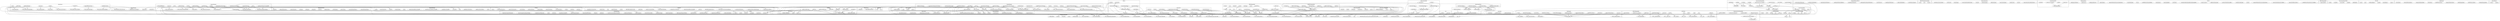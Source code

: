 strict digraph {
subgraph cluster_2435_StringsUpgradeable {
label = "StringsUpgradeable"
"2435_equal" [label="equal"]
"2435_toHexString" [label="toHexString"]
"2435_toString" [label="toString"]
"2435_toHexString" -> "2435_toHexString"
"2435_toString" -> "2435_toString"
}subgraph cluster_6019_IDelayedWithdrawalRouter {
label = "IDelayedWithdrawalRouter"
"6019_userWithdrawalsLength" [label="userWithdrawalsLength"]
"6019_withdrawalDelayBlocks" [label="withdrawalDelayBlocks"]
"6019_claimDelayedWithdrawals" [label="claimDelayedWithdrawals"]
"6019_userWithdrawals" [label="userWithdrawals"]
"6019_getClaimableUserDelayedWithdrawals" [label="getClaimableUserDelayedWithdrawals"]
"6019_createDelayedWithdrawal" [label="createDelayedWithdrawal"]
"6019_userDelayedWithdrawalByIndex" [label="userDelayedWithdrawalByIndex"]
"6019_canClaimDelayedWithdrawal" [label="canClaimDelayedWithdrawal"]
"6019_setWithdrawalDelayBlocks" [label="setWithdrawalDelayBlocks"]
"6019_getUserDelayedWithdrawals" [label="getUserDelayedWithdrawals"]
}subgraph cluster_3462_SignedMathUpgradeable {
label = "SignedMathUpgradeable"
"3462_max" [label="max"]
"3462_abs" [label="abs"]
"3462_min" [label="min"]
"3462_average" [label="average"]
}subgraph cluster_3977_SafeERC20 {
label = "SafeERC20"
"3977__callOptionalReturn" [label="_callOptionalReturn"]
"3977_safeApprove" [label="safeApprove"]
"3977_safeIncreaseAllowance" [label="safeIncreaseAllowance"]
"3977_safeTransferFrom" [label="safeTransferFrom"]
"3977_safeDecreaseAllowance" [label="safeDecreaseAllowance"]
"3977_safeTransfer" [label="safeTransfer"]
"3977__callOptionalReturnBool" [label="_callOptionalReturnBool"]
"3977_safePermit" [label="safePermit"]
"3977_forceApprove" [label="forceApprove"]
"3977_safeTransfer" -> "3977__callOptionalReturn"
"3977_safeApprove" -> "3977__callOptionalReturn"
"3977_forceApprove" -> "3977__callOptionalReturn"
"3977_forceApprove" -> "3977__callOptionalReturnBool"
"3977_safeTransferFrom" -> "3977__callOptionalReturn"
"3977_safeIncreaseAllowance" -> "3977__callOptionalReturn"
"3977_safeDecreaseAllowance" -> "3977__callOptionalReturn"
}subgraph cluster_1422_IERC20MetadataUpgradeable {
label = "IERC20MetadataUpgradeable"
"1422_decimals" [label="decimals"]
"1422_name" [label="name"]
"1422_symbol" [label="symbol"]
}subgraph cluster_6800_IStrategy {
label = "IStrategy"
"6800_explanation" [label="explanation"]
"6800_totalShares" [label="totalShares"]
"6800_withdraw" [label="withdraw"]
"6800_userUnderlyingView" [label="userUnderlyingView"]
"6800_sharesToUnderlying" [label="sharesToUnderlying"]
"6800_underlyingToken" [label="underlyingToken"]
"6800_underlyingToShares" [label="underlyingToShares"]
"6800_userUnderlying" [label="userUnderlying"]
"6800_sharesToUnderlyingView" [label="sharesToUnderlyingView"]
"6800_underlyingToSharesView" [label="underlyingToSharesView"]
"6800_deposit" [label="deposit"]
}subgraph cluster_3601_IERC20Permit {
label = "IERC20Permit"
"3601_nonces" [label="nonces"]
"3601_permit" [label="permit"]
"3601_DOMAIN_SEPARATOR" [label="DOMAIN_SEPARATOR"]
}subgraph cluster_5912_IBeaconChainOracle {
label = "IBeaconChainOracle"
"5912_latestConfirmedOracleBlockNumber" [label="latestConfirmedOracleBlockNumber"]
"5912_hasVoted" [label="hasVoted"]
"5912_stateRootVotes" [label="stateRootVotes"]
"5912_removeOracleSigners" [label="removeOracleSigners"]
"5912_addOracleSigners" [label="addOracleSigners"]
"5912_totalOracleSigners" [label="totalOracleSigners"]
"5912_threshold" [label="threshold"]
"5912_beaconStateRootAtBlockNumber" [label="beaconStateRootAtBlockNumber"]
"5912_isOracleSigner" [label="isOracleSigner"]
"5912_setThreshold" [label="setThreshold"]
"5912_voteForBeaconChainStateRoot" [label="voteForBeaconChainStateRoot"]
}subgraph cluster_5786_DepositQueue {
label = "DepositQueue"
"5786_stakeEthFromQueue" [label="stakeEthFromQueue"]
"5786_depositETHFromProtocol" [label="depositETHFromProtocol"]
"5786_initialize" [label="initialize"]
"5786_sweepERC20" [label="sweepERC20"]
"5786_setRestakeManager" [label="setRestakeManager"]
"5786_receive" [label="receive"]
"5786_setFeeConfig" [label="setFeeConfig"]
"5786_constructor" [label="constructor"]
"5786_setRestakeManager" -> "5786_onlyRestakeManagerAdmin"
"5786_receive" -> "5786_nonReentrant"
"5786_stakeEthFromQueue" -> "5786_onlyNativeEthRestakeAdmin"
"5786_initialize" -> "5786_initializer"
"5786_sweepERC20" -> "5786_onlyERC20RewardsAdmin"
"5786_constructor" -> "5786__disableInitializers"
"5786_setFeeConfig" -> "5786_onlyRestakeManagerAdmin"
"5786_depositETHFromProtocol" -> "5786_onlyRestakeManager"
"5786_initialize" -> "5786___ReentrancyGuard_init"
}subgraph cluster_4380_IOperatorDelegator {
label = "IOperatorDelegator"
"4380_completeWithdrawal" [label="completeWithdrawal"]
"4380_stakeEth" [label="stakeEth"]
"4380_getStakedETHBalance" [label="getStakedETHBalance"]
"4380_startWithdrawal" [label="startWithdrawal"]
"4380_pendingUnstakedDelayedWithdrawalAmount" [label="pendingUnstakedDelayedWithdrawalAmount"]
"4380_eigenPod" [label="eigenPod"]
"4380_deposit" [label="deposit"]
"4380_getTokenBalanceFromStrategy" [label="getTokenBalanceFromStrategy"]
}subgraph cluster_10652_RestakeManager {
label = "RestakeManager"
"10652_getOperatorDelegatorsLength" [label="getOperatorDelegatorsLength"]
"10652_setOperatorDelegatorAllocation" [label="setOperatorDelegatorAllocation"]
"10652_depositTokenRewardsFromProtocol" [label="depositTokenRewardsFromProtocol"]
"10652_chooseOperatorDelegatorForDeposit" [label="chooseOperatorDelegatorForDeposit"]
"10652_stakeEthInOperatorDelegator" [label="stakeEthInOperatorDelegator"]
"10652_removeCollateralToken" [label="removeCollateralToken"]
"10652_setPaused" [label="setPaused"]
"10652_getCollateralTokenIndex" [label="getCollateralTokenIndex"]
"10652_removeOperatorDelegator" [label="removeOperatorDelegator"]
"10652_constructor" [label="constructor"]
"10652_setMaxDepositTVL" [label="setMaxDepositTVL"]
"10652_chooseOperatorDelegatorForWithdraw" [label="chooseOperatorDelegatorForWithdraw"]
"10652_addOperatorDelegator" [label="addOperatorDelegator"]
"10652_initialize" [label="initialize"]
"10652_depositETH" [label="depositETH"]
"10652_getTotalRewardsEarned" [label="getTotalRewardsEarned"]
"10652_setTokenTvlLimit" [label="setTokenTvlLimit"]
"10652_getCollateralTokensLength" [label="getCollateralTokensLength"]
"10652_addCollateralToken" [label="addCollateralToken"]
"10652_deposit" [label="deposit"]
"10652_calculateTVLs" [label="calculateTVLs"]
"10652_deposit" -> "10652_calculateTVLs"
"10652_stakeEthInOperatorDelegator" -> "10652_onlyDepositQueue"
"10652_initialize" -> "10652___ReentrancyGuard_init"
"10652_initialize" -> "10652_initializer"
"10652_setOperatorDelegatorAllocation" -> "10652_onlyRestakeManagerAdmin"
"10652_depositTokenRewardsFromProtocol" -> "10652_chooseOperatorDelegatorForDeposit"
"10652_setMaxDepositTVL" -> "10652_onlyRestakeManagerAdmin"
"10652_setTokenTvlLimit" -> "10652_getCollateralTokenIndex"
"10652_depositETH" -> "10652_nonReentrant"
"10652_depositTokenRewardsFromProtocol" -> "10652_onlyDepositQueue"
"10652_depositETH" -> "10652_calculateTVLs"
"10652_removeCollateralToken" -> "10652_onlyRestakeManagerAdmin"
"10652_deposit" -> "10652_chooseOperatorDelegatorForDeposit"
"10652_deposit" -> "10652_deposit"
"10652_removeOperatorDelegator" -> "10652_onlyRestakeManagerAdmin"
"10652_deposit" -> "10652_getCollateralTokenIndex"
"10652_addOperatorDelegator" -> "10652_onlyRestakeManagerAdmin"
"10652_depositTokenRewardsFromProtocol" -> "10652_calculateTVLs"
"10652_deposit" -> "10652_notPaused"
"10652_addCollateralToken" -> "10652_onlyRestakeManagerAdmin"
"10652_setPaused" -> "10652_onlyDepositWithdrawPauserAdmin"
"10652_depositETH" -> "10652_depositETH"
"10652_setTokenTvlLimit" -> "10652_onlyRestakeManagerAdmin"
"10652_depositETH" -> "10652_notPaused"
"10652_constructor" -> "10652__disableInitializers"
"10652_deposit" -> "10652_nonReentrant"
}subgraph cluster_3357_MathUpgradeable {
label = "MathUpgradeable"
"3357_sqrt" [label="sqrt"]
"3357_log2" [label="log2"]
"3357_log256" [label="log256"]
"3357_mulDiv" [label="mulDiv"]
"3357_max" [label="max"]
"3357_log10" [label="log10"]
"3357_ceilDiv" [label="ceilDiv"]
"3357_average" [label="average"]
"3357_min" [label="min"]
"3357_sqrt" -> "3357_log2"
"3357_mulDiv" -> "3357_mulDiv"
"3357_sqrt" -> "3357_sqrt"
"3357_log256" -> "3357_log256"
"3357_log2" -> "3357_log2"
"3357_sqrt" -> "3357_min"
"3357_log10" -> "3357_log10"
}subgraph cluster_2206_ContextUpgradeable {
label = "ContextUpgradeable"
"2206___Context_init" [label="__Context_init"]
"2206__msgData" [label="_msgData"]
"2206___Context_init_unchained" [label="__Context_init_unchained"]
"2206__msgSender" [label="_msgSender"]
"2206___Context_init" -> "2206_onlyInitializing"
"2206___Context_init_unchained" -> "2206_onlyInitializing"
}subgraph cluster_6172_IDelegationTerms {
label = "IDelegationTerms"
"6172_onDelegationReceived" [label="onDelegationReceived"]
"6172_payForService" [label="payForService"]
"6172_onDelegationWithdrawn" [label="onDelegationWithdrawn"]
}subgraph cluster_8733_RenzoOracle {
label = "RenzoOracle"
"8733_setOracleAddress" [label="setOracleAddress"]
"8733_lookupTokenValue" [label="lookupTokenValue"]
"8733_calculateMintAmount" [label="calculateMintAmount"]
"8733_initialize" [label="initialize"]
"8733_constructor" [label="constructor"]
"8733_calculateRedeemAmount" [label="calculateRedeemAmount"]
"8733_lookupTokenValues" [label="lookupTokenValues"]
"8733_lookupTokenAmountFromValue" [label="lookupTokenAmountFromValue"]
"8733_lookupTokenValues" -> "8733_lookupTokenValue"
"8733_setOracleAddress" -> "8733_nonReentrant"
"8733_setOracleAddress" -> "8733_onlyOracleAdmin"
"8733_constructor" -> "8733__disableInitializers"
"8733_initialize" -> "8733___ReentrancyGuard_init"
"8733_initialize" -> "8733_initializer"
}subgraph cluster_7074_IStrategyManager {
label = "IStrategyManager"
"7074_withdrawalDelayBlocks" [label="withdrawalDelayBlocks"]
"7074_completeQueuedWithdrawal" [label="completeQueuedWithdrawal"]
"7074_queueWithdrawal" [label="queueWithdrawal"]
"7074_stakerStrategyList" [label="stakerStrategyList"]
"7074_addStrategiesToDepositWhitelist" [label="addStrategiesToDepositWhitelist"]
"7074_stakerStrategyShares" [label="stakerStrategyShares"]
"7074_stakerStrategyListLength" [label="stakerStrategyListLength"]
"7074_calculateWithdrawalRoot" [label="calculateWithdrawalRoot"]
"7074_depositIntoStrategy" [label="depositIntoStrategy"]
"7074_slashQueuedWithdrawal" [label="slashQueuedWithdrawal"]
"7074_recordOvercommittedBeaconChainETH" [label="recordOvercommittedBeaconChainETH"]
"7074_getDeposits" [label="getDeposits"]
"7074_delegation" [label="delegation"]
"7074_beaconChainETHStrategy" [label="beaconChainETHStrategy"]
"7074_numWithdrawalsQueued" [label="numWithdrawalsQueued"]
"7074_depositBeaconChainETH" [label="depositBeaconChainETH"]
"7074_slashShares" [label="slashShares"]
"7074_slasher" [label="slasher"]
"7074_completeQueuedWithdrawals" [label="completeQueuedWithdrawals"]
"7074_removeStrategiesFromDepositWhitelist" [label="removeStrategiesFromDepositWhitelist"]
"7074_depositIntoStrategyWithSignature" [label="depositIntoStrategyWithSignature"]
}subgraph cluster_1319_ERC20Upgradeable {
label = "ERC20Upgradeable"
"1319_transfer" [label="transfer"]
"1319___ERC20_init" [label="__ERC20_init"]
"1319__transfer" [label="_transfer"]
"1319_symbol" [label="symbol"]
"1319___ERC20_init_unchained" [label="__ERC20_init_unchained"]
"1319__afterTokenTransfer" [label="_afterTokenTransfer"]
"1319_decreaseAllowance" [label="decreaseAllowance"]
"1319_increaseAllowance" [label="increaseAllowance"]
"1319__beforeTokenTransfer" [label="_beforeTokenTransfer"]
"1319_totalSupply" [label="totalSupply"]
"1319_transferFrom" [label="transferFrom"]
"1319__mint" [label="_mint"]
"1319__burn" [label="_burn"]
"1319_approve" [label="approve"]
"1319__spendAllowance" [label="_spendAllowance"]
"1319_balanceOf" [label="balanceOf"]
"1319_name" [label="name"]
"1319_allowance" [label="allowance"]
"1319_decimals" [label="decimals"]
"1319__approve" [label="_approve"]
"1319_decreaseAllowance" -> "1319_allowance"
"1319_transferFrom" -> "1319__transfer"
"1319_approve" -> "1319__approve"
"1319_transfer" -> "1319__msgSender"
"1319__burn" -> "1319__afterTokenTransfer"
"1319__burn" -> "1319__beforeTokenTransfer"
"1319___ERC20_init" -> "1319_onlyInitializing"
"1319__spendAllowance" -> "1319_allowance"
"1319_transferFrom" -> "1319__msgSender"
"1319__transfer" -> "1319__afterTokenTransfer"
"1319_decreaseAllowance" -> "1319__approve"
"1319__transfer" -> "1319__beforeTokenTransfer"
"1319_increaseAllowance" -> "1319__approve"
"1319_transferFrom" -> "1319__spendAllowance"
"1319___ERC20_init" -> "1319___ERC20_init_unchained"
"1319__mint" -> "1319__afterTokenTransfer"
"1319__spendAllowance" -> "1319__approve"
"1319_approve" -> "1319__msgSender"
"1319___ERC20_init_unchained" -> "1319_onlyInitializing"
"1319_increaseAllowance" -> "1319__msgSender"
"1319_increaseAllowance" -> "1319_allowance"
"1319__mint" -> "1319__beforeTokenTransfer"
"1319_decreaseAllowance" -> "1319__msgSender"
"1319_transfer" -> "1319__transfer"
}subgraph cluster_1834_SafeERC20Upgradeable {
label = "SafeERC20Upgradeable"
"1834_safeTransfer" [label="safeTransfer"]
"1834_safeDecreaseAllowance" [label="safeDecreaseAllowance"]
"1834_forceApprove" [label="forceApprove"]
"1834__callOptionalReturnBool" [label="_callOptionalReturnBool"]
"1834_safeTransferFrom" [label="safeTransferFrom"]
"1834__callOptionalReturn" [label="_callOptionalReturn"]
"1834_safeIncreaseAllowance" [label="safeIncreaseAllowance"]
"1834_safePermit" [label="safePermit"]
"1834_safeApprove" [label="safeApprove"]
"1834_safeApprove" -> "1834__callOptionalReturn"
"1834_forceApprove" -> "1834__callOptionalReturn"
"1834_safeDecreaseAllowance" -> "1834__callOptionalReturn"
"1834_safeTransferFrom" -> "1834__callOptionalReturn"
"1834_safeTransfer" -> "1834__callOptionalReturn"
"1834_forceApprove" -> "1834__callOptionalReturnBool"
"1834_safeIncreaseAllowance" -> "1834__callOptionalReturn"
}subgraph cluster_9003_RoleManager {
label = "RoleManager"
"9003_isRoleManagerAdmin" [label="isRoleManagerAdmin"]
"9003_isNativeEthRestakeAdmin" [label="isNativeEthRestakeAdmin"]
"9003_isERC20RewardsAdmin" [label="isERC20RewardsAdmin"]
"9003_isOracleAdmin" [label="isOracleAdmin"]
"9003_constructor" [label="constructor"]
"9003_isRestakeManagerAdmin" [label="isRestakeManagerAdmin"]
"9003_isDepositWithdrawPauser" [label="isDepositWithdrawPauser"]
"9003_initialize" [label="initialize"]
"9003_isTokenAdmin" [label="isTokenAdmin"]
"9003_isEzETHMinterBurner" [label="isEzETHMinterBurner"]
"9003_isOperatorDelegatorAdmin" [label="isOperatorDelegatorAdmin"]
"9003_isEzETHMinterBurner" -> "9003_hasRole"
"9003_isDepositWithdrawPauser" -> "9003_hasRole"
"9003_initialize" -> "9003__grantRole"
"9003_isRoleManagerAdmin" -> "9003_hasRole"
"9003_isOracleAdmin" -> "9003_hasRole"
"9003_isRestakeManagerAdmin" -> "9003_hasRole"
"9003_isNativeEthRestakeAdmin" -> "9003_hasRole"
"9003_initialize" -> "9003___AccessControl_init"
"9003_isERC20RewardsAdmin" -> "9003_hasRole"
"9003_isTokenAdmin" -> "9003_hasRole"
"9003_initialize" -> "9003_initializer"
"9003_constructor" -> "9003__disableInitializers"
"9003_isOperatorDelegatorAdmin" -> "9003_hasRole"
}subgraph cluster_45_AggregatorV3Interface {
label = "AggregatorV3Interface"
"45_latestRoundData" [label="latestRoundData"]
"45_version" [label="version"]
"45_description" [label="description"]
"45_decimals" [label="decimals"]
"45_getRoundData" [label="getRoundData"]
}subgraph cluster_2479_ERC165Upgradeable {
label = "ERC165Upgradeable"
"2479___ERC165_init" [label="__ERC165_init"]
"2479___ERC165_init_unchained" [label="__ERC165_init_unchained"]
"2479_supportsInterface" [label="supportsInterface"]
"2479___ERC165_init" -> "2479_onlyInitializing"
"2479___ERC165_init_unchained" -> "2479_onlyInitializing"
}subgraph cluster_1458_IERC20PermitUpgradeable {
label = "IERC20PermitUpgradeable"
"1458_permit" [label="permit"]
"1458_nonces" [label="nonces"]
"1458_DOMAIN_SEPARATOR" [label="DOMAIN_SEPARATOR"]
}subgraph cluster_6706_ISlasher {
label = "ISlasher"
"6706_getMiddlewareTimesIndexServeUntilBlock" [label="getMiddlewareTimesIndexServeUntilBlock"]
"6706_operatorToMiddlewareTimes" [label="operatorToMiddlewareTimes"]
"6706_contractCanSlashOperatorUntilBlock" [label="contractCanSlashOperatorUntilBlock"]
"6706_operatorWhitelistedContractsLinkedListEntry" [label="operatorWhitelistedContractsLinkedListEntry"]
"6706_canSlash" [label="canSlash"]
"6706_recordFirstStakeUpdate" [label="recordFirstStakeUpdate"]
"6706_getCorrectValueForInsertAfter" [label="getCorrectValueForInsertAfter"]
"6706_middlewareTimesLength" [label="middlewareTimesLength"]
"6706_resetFrozenStatus" [label="resetFrozenStatus"]
"6706_recordLastStakeUpdateAndRevokeSlashingAbility" [label="recordLastStakeUpdateAndRevokeSlashingAbility"]
"6706_canWithdraw" [label="canWithdraw"]
"6706_latestUpdateBlock" [label="latestUpdateBlock"]
"6706_freezeOperator" [label="freezeOperator"]
"6706_getMiddlewareTimesIndexBlock" [label="getMiddlewareTimesIndexBlock"]
"6706_isFrozen" [label="isFrozen"]
"6706_recordStakeUpdate" [label="recordStakeUpdate"]
"6706_operatorWhitelistedContractsLinkedListSize" [label="operatorWhitelistedContractsLinkedListSize"]
"6706_optIntoSlashing" [label="optIntoSlashing"]
}subgraph cluster_8247_Lock {
label = "Lock"
"8247_withdraw" [label="withdraw"]
"8247_constructor" [label="constructor"]
}subgraph cluster_6457_IEigenPodManager {
label = "IEigenPodManager"
"6457_hasPod" [label="hasPod"]
"6457_getBeaconChainStateRoot" [label="getBeaconChainStateRoot"]
"6457_updateBeaconChainOracle" [label="updateBeaconChainOracle"]
"6457_createPod" [label="createPod"]
"6457_stake" [label="stake"]
"6457_restakeBeaconChainETH" [label="restakeBeaconChainETH"]
"6457_recordOvercommittedBeaconChainETH" [label="recordOvercommittedBeaconChainETH"]
"6457_withdrawRestakedBeaconChainETH" [label="withdrawRestakedBeaconChainETH"]
"6457_slasher" [label="slasher"]
"6457_strategyManager" [label="strategyManager"]
"6457_ownerToPod" [label="ownerToPod"]
"6457_beaconChainOracle" [label="beaconChainOracle"]
"6457_getPod" [label="getPod"]
}subgraph cluster_10937_EzEthToken {
label = "EzEthToken"
"10937_setPaused" [label="setPaused"]
"10937_mint" [label="mint"]
"10937_name" [label="name"]
"10937_symbol" [label="symbol"]
"10937_initialize" [label="initialize"]
"10937_constructor" [label="constructor"]
"10937_burn" [label="burn"]
"10937__beforeTokenTransfer" [label="_beforeTokenTransfer"]
"10937_initialize" -> "10937_initializer"
"10937_setPaused" -> "10937_onlyTokenAdmin"
"10937_mint" -> "10937__mint"
"10937_burn" -> "10937__burn"
"10937__beforeTokenTransfer" -> "10937__beforeTokenTransfer"
"10937_constructor" -> "10937__disableInitializers"
"10937_mint" -> "10937_onlyMinterBurner"
"10937_burn" -> "10937_onlyMinterBurner"
"10937_initialize" -> "10937___ERC20_init"
}subgraph cluster_2491_IERC165Upgradeable {
label = "IERC165Upgradeable"
"2491_supportsInterface" [label="supportsInterface"]
}subgraph cluster_5826_IDepositQueue {
label = "IDepositQueue"
"5826_depositETHFromProtocol" [label="depositETHFromProtocol"]
"5826_totalEarned" [label="totalEarned"]
}subgraph cluster_707_ReentrancyGuardUpgradeable {
label = "ReentrancyGuardUpgradeable"
"707___ReentrancyGuard_init" [label="__ReentrancyGuard_init"]
"707__nonReentrantAfter" [label="_nonReentrantAfter"]
"707__reentrancyGuardEntered" [label="_reentrancyGuardEntered"]
"707__nonReentrantBefore" [label="_nonReentrantBefore"]
"707___ReentrancyGuard_init_unchained" [label="__ReentrancyGuard_init_unchained"]
"707___ReentrancyGuard_init" -> "707_onlyInitializing"
"707___ReentrancyGuard_init_unchained" -> "707_onlyInitializing"
"707___ReentrancyGuard_init" -> "707___ReentrancyGuard_init_unchained"
}subgraph cluster_7747_Endian {
label = "Endian"
"7747_fromLittleEndianUint64" [label="fromLittleEndianUint64"]
}subgraph cluster_454_IAccessControlUpgradeable {
label = "IAccessControlUpgradeable"
"454_getRoleAdmin" [label="getRoleAdmin"]
"454_grantRole" [label="grantRole"]
"454_renounceRole" [label="renounceRole"]
"454_revokeRole" [label="revokeRole"]
"454_hasRole" [label="hasRole"]
}subgraph cluster_6344_IEigenPod {
label = "IEigenPod"
"6344_verifyWithdrawalCredentialsAndBalance" [label="verifyWithdrawalCredentialsAndBalance"]
"6344_mostRecentWithdrawalBlockNumber" [label="mostRecentWithdrawalBlockNumber"]
"6344_provenPartialWithdrawal" [label="provenPartialWithdrawal"]
"6344_withdrawBeforeRestaking" [label="withdrawBeforeRestaking"]
"6344_REQUIRED_BALANCE_WEI" [label="REQUIRED_BALANCE_WEI"]
"6344_podOwner" [label="podOwner"]
"6344_withdrawRestakedBeaconChainETH" [label="withdrawRestakedBeaconChainETH"]
"6344_verifyAndProcessWithdrawal" [label="verifyAndProcessWithdrawal"]
"6344_delayedWithdrawalRouter" [label="delayedWithdrawalRouter"]
"6344_verifyOvercommittedStake" [label="verifyOvercommittedStake"]
"6344_hasRestaked" [label="hasRestaked"]
"6344_REQUIRED_BALANCE_GWEI" [label="REQUIRED_BALANCE_GWEI"]
"6344_initialize" [label="initialize"]
"6344_eigenPodManager" [label="eigenPodManager"]
"6344_stake" [label="stake"]
"6344_validatorStatus" [label="validatorStatus"]
"6344_restakedExecutionLayerGwei" [label="restakedExecutionLayerGwei"]
}subgraph cluster_4307_Address {
label = "Address"
"4307_functionCall" [label="functionCall"]
"4307_verifyCallResult" [label="verifyCallResult"]
"4307_functionCallWithValue" [label="functionCallWithValue"]
"4307_isContract" [label="isContract"]
"4307_functionStaticCall" [label="functionStaticCall"]
"4307_functionDelegateCall" [label="functionDelegateCall"]
"4307__revert" [label="_revert"]
"4307_verifyCallResultFromTarget" [label="verifyCallResultFromTarget"]
"4307_sendValue" [label="sendValue"]
"4307_functionCall" -> "4307_functionCallWithValue"
"4307_verifyCallResultFromTarget" -> "4307__revert"
"4307_functionDelegateCall" -> "4307_verifyCallResultFromTarget"
"4307_functionStaticCall" -> "4307_verifyCallResultFromTarget"
"4307_functionDelegateCall" -> "4307_functionDelegateCall"
"4307_functionCallWithValue" -> "4307_verifyCallResultFromTarget"
"4307_verifyCallResult" -> "4307__revert"
"4307_functionCallWithValue" -> "4307_functionCallWithValue"
"4307_functionStaticCall" -> "4307_functionStaticCall"
"4307_verifyCallResultFromTarget" -> "4307_isContract"
}subgraph cluster_3540_IERC20 {
label = "IERC20"
"3540_allowance" [label="allowance"]
"3540_transferFrom" [label="transferFrom"]
"3540_totalSupply" [label="totalSupply"]
"3540_approve" [label="approve"]
"3540_transfer" [label="transfer"]
"3540_balanceOf" [label="balanceOf"]
}subgraph cluster_10969_IEzEthToken {
label = "IEzEthToken"
"10969_burn" [label="burn"]
"10969_mint" [label="mint"]
}subgraph cluster_8033_Merkle {
label = "Merkle"
"8033_verifyInclusionKeccak" [label="verifyInclusionKeccak"]
"8033_merkleizeSha256" [label="merkleizeSha256"]
"8033_verifyInclusionSha256" [label="verifyInclusionSha256"]
"8033_processInclusionProofSha256" [label="processInclusionProofSha256"]
"8033_processInclusionProofKeccak" [label="processInclusionProofKeccak"]
"8033_verifyInclusionSha256" -> "8033_processInclusionProofSha256"
"8033_verifyInclusionKeccak" -> "8033_processInclusionProofKeccak"
}subgraph cluster_8168_IRestakeManager {
label = "IRestakeManager"
"8168_calculateTVLs" [label="calculateTVLs"]
"8168_stakeEthInOperatorDelegator" [label="stakeEthInOperatorDelegator"]
"8168_depositTokenRewardsFromProtocol" [label="depositTokenRewardsFromProtocol"]
"8168_depositQueue" [label="depositQueue"]
}subgraph cluster_6506_IPausable {
label = "IPausable"
"6506_unpause" [label="unpause"]
"6506_pauserRegistry" [label="pauserRegistry"]
"6506_pauseAll" [label="pauseAll"]
"6506_setPauserRegistry" [label="setPauserRegistry"]
"6506_pause" [label="pause"]
"6506_paused" [label="paused"]
}subgraph cluster_3565_IERC20Metadata {
label = "IERC20Metadata"
"3565_symbol" [label="symbol"]
"3565_decimals" [label="decimals"]
"3565_name" [label="name"]
}subgraph cluster_7662_BeaconChainProofs {
label = "BeaconChainProofs"
"7662_verifyValidatorBalance" [label="verifyValidatorBalance"]
"7662_getBalanceFromBalanceRoot" [label="getBalanceFromBalanceRoot"]
"7662_verifyWithdrawalProofs" [label="verifyWithdrawalProofs"]
"7662_verifyValidatorFields" [label="verifyValidatorFields"]
}subgraph cluster_623_Initializable {
label = "Initializable"
"623__getInitializedVersion" [label="_getInitializedVersion"]
"623__disableInitializers" [label="_disableInitializers"]
"623__isInitializing" [label="_isInitializing"]
}subgraph cluster_8305_IRenzoOracle {
label = "IRenzoOracle"
"8305_calculateMintAmount" [label="calculateMintAmount"]
"8305_lookupTokenValue" [label="lookupTokenValue"]
"8305_lookupTokenAmountFromValue" [label="lookupTokenAmountFromValue"]
"8305_lookupTokenValues" [label="lookupTokenValues"]
"8305_calculateRedeemAmount" [label="calculateRedeemAmount"]
}subgraph cluster_6131_IDelegationManager {
label = "IDelegationManager"
"6131_decreaseDelegatedShares" [label="decreaseDelegatedShares"]
"6131_increaseDelegatedShares" [label="increaseDelegatedShares"]
"6131_operatorShares" [label="operatorShares"]
"6131_isNotDelegated" [label="isNotDelegated"]
"6131_delegationTerms" [label="delegationTerms"]
"6131_isOperator" [label="isOperator"]
"6131_delegatedTo" [label="delegatedTo"]
"6131_isDelegated" [label="isDelegated"]
"6131_undelegate" [label="undelegate"]
"6131_registerAsOperator" [label="registerAsOperator"]
"6131_delegateToBySignature" [label="delegateToBySignature"]
"6131_delegateTo" [label="delegateTo"]
}subgraph cluster_2164_AddressUpgradeable {
label = "AddressUpgradeable"
"2164_functionDelegateCall" [label="functionDelegateCall"]
"2164_verifyCallResult" [label="verifyCallResult"]
"2164_isContract" [label="isContract"]
"2164_functionCallWithValue" [label="functionCallWithValue"]
"2164__revert" [label="_revert"]
"2164_sendValue" [label="sendValue"]
"2164_functionStaticCall" [label="functionStaticCall"]
"2164_functionCall" [label="functionCall"]
"2164_verifyCallResultFromTarget" [label="verifyCallResultFromTarget"]
"2164_verifyCallResult" -> "2164__revert"
"2164_verifyCallResultFromTarget" -> "2164_isContract"
"2164_verifyCallResultFromTarget" -> "2164__revert"
"2164_functionCall" -> "2164_functionCallWithValue"
"2164_functionCallWithValue" -> "2164_functionCallWithValue"
"2164_functionCallWithValue" -> "2164_verifyCallResultFromTarget"
"2164_functionDelegateCall" -> "2164_verifyCallResultFromTarget"
"2164_functionStaticCall" -> "2164_functionStaticCall"
"2164_functionStaticCall" -> "2164_verifyCallResultFromTarget"
"2164_functionDelegateCall" -> "2164_functionDelegateCall"
}subgraph cluster_1397_IERC20Upgradeable {
label = "IERC20Upgradeable"
"1397_approve" [label="approve"]
"1397_allowance" [label="allowance"]
"1397_transferFrom" [label="transferFrom"]
"1397_totalSupply" [label="totalSupply"]
"1397_transfer" [label="transfer"]
"1397_balanceOf" [label="balanceOf"]
}subgraph cluster_5239_OperatorDelegator {
label = "OperatorDelegator"
"5239_setDelegateAddress" [label="setDelegateAddress"]
"5239_stakeEth" [label="stakeEth"]
"5239_getTokenBalanceFromStrategy" [label="getTokenBalanceFromStrategy"]
"5239_deposit" [label="deposit"]
"5239_verifyWithdrawalCredentials" [label="verifyWithdrawalCredentials"]
"5239_startDelayedWithdrawUnstakedETH" [label="startDelayedWithdrawUnstakedETH"]
"5239_getStakedETHBalance" [label="getStakedETHBalance"]
"5239_setTokenStrategy" [label="setTokenStrategy"]
"5239_initialize" [label="initialize"]
"5239_completeWithdrawal" [label="completeWithdrawal"]
"5239_startWithdrawal" [label="startWithdrawal"]
"5239_getStrategyIndex" [label="getStrategyIndex"]
"5239_receive" [label="receive"]
"5239_constructor" [label="constructor"]
"5239_startWithdrawal" -> "5239_onlyRestakeManager"
"5239_setDelegateAddress" -> "5239_nonReentrant"
"5239_startWithdrawal" -> "5239_nonReentrant"
"5239_initialize" -> "5239___ReentrancyGuard_init"
"5239_constructor" -> "5239__disableInitializers"
"5239_completeWithdrawal" -> "5239_onlyRestakeManager"
"5239_setTokenStrategy" -> "5239_onlyOperatorDelegatorAdmin"
"5239_setDelegateAddress" -> "5239_onlyOperatorDelegatorAdmin"
"5239_verifyWithdrawalCredentials" -> "5239_onlyNativeEthRestakeAdmin"
"5239_receive" -> "5239_nonReentrant"
"5239_setTokenStrategy" -> "5239_nonReentrant"
"5239_startWithdrawal" -> "5239_getStrategyIndex"
"5239_stakeEth" -> "5239_onlyRestakeManager"
"5239_completeWithdrawal" -> "5239_nonReentrant"
"5239_deposit" -> "5239_nonReentrant"
"5239_deposit" -> "5239_onlyRestakeManager"
"5239_startDelayedWithdrawUnstakedETH" -> "5239_onlyNativeEthRestakeAdmin"
"5239_initialize" -> "5239_initializer"
}subgraph cluster_8825_IRoleManager {
label = "IRoleManager"
"8825_isRestakeManagerAdmin" [label="isRestakeManagerAdmin"]
"8825_isERC20RewardsAdmin" [label="isERC20RewardsAdmin"]
"8825_isRoleManagerAdmin" [label="isRoleManagerAdmin"]
"8825_isDepositWithdrawPauser" [label="isDepositWithdrawPauser"]
"8825_isEzETHMinterBurner" [label="isEzETHMinterBurner"]
"8825_isTokenAdmin" [label="isTokenAdmin"]
"8825_isOperatorDelegatorAdmin" [label="isOperatorDelegatorAdmin"]
"8825_isNativeEthRestakeAdmin" [label="isNativeEthRestakeAdmin"]
"8825_isOracleAdmin" [label="isOracleAdmin"]
}subgraph cluster_6524_IPauserRegistry {
label = "IPauserRegistry"
"6524_unpauser" [label="unpauser"]
"6524_isPauser" [label="isPauser"]
}subgraph cluster_381_AccessControlUpgradeable {
label = "AccessControlUpgradeable"
"381__setupRole" [label="_setupRole"]
"381_renounceRole" [label="renounceRole"]
"381__revokeRole" [label="_revokeRole"]
"381__checkRole" [label="_checkRole"]
"381___AccessControl_init" [label="__AccessControl_init"]
"381_supportsInterface" [label="supportsInterface"]
"381__setRoleAdmin" [label="_setRoleAdmin"]
"381___AccessControl_init_unchained" [label="__AccessControl_init_unchained"]
"381_getRoleAdmin" [label="getRoleAdmin"]
"381_grantRole" [label="grantRole"]
"381_hasRole" [label="hasRole"]
"381_revokeRole" [label="revokeRole"]
"381__grantRole" [label="_grantRole"]
"381__revokeRole" -> "381__msgSender"
"381_renounceRole" -> "381__msgSender"
"381_revokeRole" -> "381_getRoleAdmin"
"381__checkRole" -> "381_hasRole"
"381_revokeRole" -> "381__revokeRole"
"381__grantRole" -> "381__msgSender"
"381__checkRole" -> "381__checkRole"
"381_grantRole" -> "381__grantRole"
"381__checkRole" -> "381__msgSender"
"381___AccessControl_init_unchained" -> "381_onlyInitializing"
"381__setRoleAdmin" -> "381_getRoleAdmin"
"381_revokeRole" -> "381_onlyRole"
"381__setupRole" -> "381__grantRole"
"381__grantRole" -> "381_hasRole"
"381_grantRole" -> "381_onlyRole"
"381___AccessControl_init" -> "381_onlyInitializing"
"381_grantRole" -> "381_getRoleAdmin"
"381_supportsInterface" -> "381_supportsInterface"
"381_renounceRole" -> "381__revokeRole"
"381__revokeRole" -> "381_hasRole"
}subgraph cluster_solidity {
label = "[Solidity]"
"staticcall(uint256,uint256,uint256,uint256,uint256,uint256)" 
"mstore(uint256,uint256)" 
"revert OraclePriceExpired()" 
"revert NotFound()" 
"revert InvalidZeroInput()" 
"revert DelegateAddressAlreadySet()" 
"revert OracleNotFound()" 
"revert MismatchedArrayLengths()" 
"abi.encodePacked()" 
"balance(address)" 
"byte(uint256,uint256)" 
"revert MaxTVLReached()" 
"gas()" 
"require(bool,string)" 
"abi.encodeWithSelector()" 
"revert InvalidTokenAmount()" 
"mstore8(uint256,uint256)" 
"revert TransferFailed()" 
"code(address)" 
"revert(uint256,uint256)" 
"sha256(bytes)" 
"mulmod(uint256,uint256,uint256)" 
"revert InvalidTokenDecimals(uint8,uint8)" 
"revert MaxTokenTVLReached()" 
"revert AlreadyAdded()" 
"revert ContractPaused()" 
"mload(uint256)" 
"abi.decode()" 
"type()" 
"revert OverMaxBasisPoints()" 
"keccak256(bytes)" 
"revert(string)" 
"keccak256(uint256,uint256)" 
"revert InvalidOraclePrice()" 
"8733_initialize" -> "revert InvalidZeroInput()"
"381_supportsInterface" -> "type()"
"1834_safeTransferFrom" -> "abi.encodeWithSelector()"
"8033_processInclusionProofKeccak" -> "require(bool,string)"
"5239_startDelayedWithdrawUnstakedETH" -> "balance(address)"
"3977_safeTransfer" -> "abi.encodeWithSelector()"
"381_renounceRole" -> "require(bool,string)"
"10652_chooseOperatorDelegatorForWithdraw" -> "revert NotFound()"
"5239_deposit" -> "revert InvalidZeroInput()"
"1834_forceApprove" -> "abi.encodeWithSelector()"
"5239_startWithdrawal" -> "revert InvalidZeroInput()"
"1319__burn" -> "require(bool,string)"
"2164__revert" -> "revert(uint256,uint256)"
"3977__callOptionalReturn" -> "require(bool,string)"
"2164__revert" -> "mload(uint256)"
"1319__transfer" -> "require(bool,string)"
"8733_setOracleAddress" -> "revert InvalidZeroInput()"
"5786_stakeEthFromQueue" -> "balance(address)"
"8033_processInclusionProofSha256" -> "mstore(uint256,uint256)"
"10652_addOperatorDelegator" -> "revert AlreadyAdded()"
"1834_safeDecreaseAllowance" -> "abi.encodeWithSelector()"
"1319__spendAllowance" -> "require(bool,string)"
"8733_setOracleAddress" -> "revert InvalidTokenDecimals(uint8,uint8)"
"3977_safeApprove" -> "abi.encodeWithSelector()"
"7662_verifyValidatorBalance" -> "require(bool,string)"
"10652_depositETH" -> "revert MaxTVLReached()"
"8247_withdraw" -> "require(bool,string)"
"10652_chooseOperatorDelegatorForDeposit" -> "revert NotFound()"
"4307__revert" -> "mload(uint256)"
"8033_processInclusionProofKeccak" -> "keccak256(uint256,uint256)"
"5786_setFeeConfig" -> "revert InvalidZeroInput()"
"3357_mulDiv" -> "mulmod(uint256,uint256,uint256)"
"1834__callOptionalReturnBool" -> "abi.decode()"
"2435_toString" -> "byte(uint256,uint256)"
"5239_getStrategyIndex" -> "revert NotFound()"
"5239_getStakedETHBalance" -> "balance(address)"
"2164_functionCallWithValue" -> "require(bool,string)"
"1834_safePermit" -> "require(bool,string)"
"4307_sendValue" -> "balance(address)"
"1319__mint" -> "require(bool,string)"
"10652_addOperatorDelegator" -> "revert OverMaxBasisPoints()"
"1319_decreaseAllowance" -> "require(bool,string)"
"10652_stakeEthInOperatorDelegator" -> "revert NotFound()"
"8033_processInclusionProofKeccak" -> "mstore(uint256,uint256)"
"3977_safeDecreaseAllowance" -> "require(bool,string)"
"4307_verifyCallResultFromTarget" -> "require(bool,string)"
"8033_processInclusionProofKeccak" -> "mload(uint256)"
"8033_merkleizeSha256" -> "sha256(bytes)"
"4307_functionCallWithValue" -> "balance(address)"
"10652_deposit" -> "revert MaxTokenTVLReached()"
"10652_setOperatorDelegatorAllocation" -> "revert InvalidZeroInput()"
"4307__revert" -> "revert(uint256,uint256)"
"2435_toString" -> "abi.encodePacked()"
"10937__beforeTokenTransfer" -> "revert ContractPaused()"
"10652_setOperatorDelegatorAllocation" -> "revert NotFound()"
"1834_safeTransfer" -> "abi.encodeWithSelector()"
"10652_addCollateralToken" -> "revert AlreadyAdded()"
"10652_calculateTVLs" -> "balance(address)"
"5786_receive" -> "revert TransferFailed()"
"2435_toString" -> "mstore8(uint256,uint256)"
"4307_functionCallWithValue" -> "require(bool,string)"
"3977_safeIncreaseAllowance" -> "abi.encodeWithSelector()"
"381__checkRole" -> "revert(string)"
"2164_isContract" -> "code(address)"
"1834__callOptionalReturn" -> "abi.decode()"
"5786_initialize" -> "revert InvalidZeroInput()"
"8033_processInclusionProofSha256" -> "gas()"
"1834_safeDecreaseAllowance" -> "require(bool,string)"
"8033_merkleizeSha256" -> "abi.encodePacked()"
"3977__callOptionalReturn" -> "abi.decode()"
"8733_lookupTokenValue" -> "revert InvalidOraclePrice()"
"10652_getCollateralTokenIndex" -> "revert NotFound()"
"2435_toHexString" -> "require(bool,string)"
"8247_constructor" -> "require(bool,string)"
"8733_lookupTokenAmountFromValue" -> "revert OracleNotFound()"
"3977__callOptionalReturnBool" -> "abi.decode()"
"5239_initialize" -> "revert InvalidZeroInput()"
"1834_safeIncreaseAllowance" -> "abi.encodeWithSelector()"
"3977_forceApprove" -> "abi.encodeWithSelector()"
"3977_safeDecreaseAllowance" -> "abi.encodeWithSelector()"
"8733_lookupTokenAmountFromValue" -> "revert OraclePriceExpired()"
"2164_verifyCallResultFromTarget" -> "require(bool,string)"
"707__nonReentrantBefore" -> "require(bool,string)"
"8033_processInclusionProofSha256" -> "staticcall(uint256,uint256,uint256,uint256,uint256,uint256)"
"8733_lookupTokenValues" -> "revert MismatchedArrayLengths()"
"381__checkRole" -> "abi.encodePacked()"
"4307_sendValue" -> "require(bool,string)"
"8733_lookupTokenValue" -> "revert OracleNotFound()"
"2164_sendValue" -> "require(bool,string)"
"5786_setRestakeManager" -> "revert InvalidZeroInput()"
"8247_withdraw" -> "balance(address)"
"8733_calculateRedeemAmount" -> "revert InvalidTokenAmount()"
"1834_safeApprove" -> "abi.encodeWithSelector()"
"8733_lookupTokenValue" -> "revert OraclePriceExpired()"
"1834_safeApprove" -> "require(bool,string)"
"2435_equal" -> "keccak256(bytes)"
"5786_setFeeConfig" -> "revert OverMaxBasisPoints()"
"10652_removeOperatorDelegator" -> "revert NotFound()"
"2479_supportsInterface" -> "type()"
"2164_functionCallWithValue" -> "balance(address)"
"9003_initialize" -> "revert InvalidZeroInput()"
"1319__approve" -> "require(bool,string)"
"3977_safeApprove" -> "require(bool,string)"
"3357_mulDiv" -> "require(bool,string)"
"4307__revert" -> "revert(string)"
"8033_processInclusionProofSha256" -> "require(bool,string)"
"623__disableInitializers" -> "require(bool,string)"
"5239_setDelegateAddress" -> "revert DelegateAddressAlreadySet()"
"8033_processInclusionProofSha256" -> "revert(uint256,uint256)"
"10937_initialize" -> "revert InvalidZeroInput()"
"10652_setOperatorDelegatorAllocation" -> "revert OverMaxBasisPoints()"
"8733_lookupTokenAmountFromValue" -> "revert InvalidOraclePrice()"
"2164_sendValue" -> "balance(address)"
"7662_verifyWithdrawalProofs" -> "require(bool,string)"
"7662_verifyValidatorFields" -> "require(bool,string)"
"10652_deposit" -> "revert MaxTVLReached()"
"8033_processInclusionProofSha256" -> "mload(uint256)"
"8733_calculateMintAmount" -> "revert InvalidTokenAmount()"
"5239_setTokenStrategy" -> "revert InvalidZeroInput()"
"4307_isContract" -> "code(address)"
"3977_safeTransferFrom" -> "abi.encodeWithSelector()"
"10652_addCollateralToken" -> "revert InvalidTokenDecimals(uint8,uint8)"
"1834__callOptionalReturn" -> "require(bool,string)"
"2164__revert" -> "revert(string)"
"5239_setDelegateAddress" -> "revert InvalidZeroInput()"
"3977_safePermit" -> "require(bool,string)"
"10652_getTotalRewardsEarned" -> "balance(address)"
"10652_removeCollateralToken" -> "revert NotFound()"
"5239_receive" -> "revert TransferFailed()"
}"5239_receive" -> "8168_depositQueue"
"5239_verifyWithdrawalCredentials" -> "7662_getBalanceFromBalanceRoot"
"1834_safePermit" -> "1458_nonces"
"10652_deposit" -> "8305_lookupTokenValue"
"10652_depositTokenRewardsFromProtocol" -> "3977_safeApprove"
"10652_addCollateralToken" -> "3565_decimals"
"1834_safeIncreaseAllowance" -> "1397_allowance"
"10652_getTotalRewardsEarned" -> "5826_totalEarned"
"10652_deposit" -> "10969_totalSupply"
"5239_startWithdrawal" -> "7074_numWithdrawalsQueued"
"10652_depositTokenRewardsFromProtocol" -> "4380_deposit"
"5239_stakeEth" -> "6457_stake"
"5239_getTokenBalanceFromStrategy" -> "6800_userUnderlyingView"
"5239_completeWithdrawal" -> "7074_completeQueuedWithdrawal"
"10652_deposit" -> "4380_deposit"
"8733_setOracleAddress" -> "45_decimals"
"7662_getBalanceFromBalanceRoot" -> "7747_fromLittleEndianUint64"
"10652_depositETH" -> "8305_calculateMintAmount"
"2435_toHexString" -> "3357_log256"
"5239_completeWithdrawal" -> "3540_balanceOf"
"5786_stakeEthFromQueue" -> "8168_stakeEthInOperatorDelegator"
"5239_completeWithdrawal" -> "3977_safeTransfer"
"7662_verifyValidatorFields" -> "8033_verifyInclusionSha256"
"7662_verifyValidatorFields" -> "8033_merkleizeSha256"
"10652_stakeEthInOperatorDelegator" -> "4380_stakeEth"
"3977_safePermit" -> "3601_nonces"
"1834__callOptionalReturnBool" -> "2164_isContract"
"10652_deposit" -> "3977_safeTransferFrom"
"7662_verifyValidatorBalance" -> "8033_verifyInclusionSha256"
"1834_safeApprove" -> "1397_allowance"
"8733_lookupTokenAmountFromValue" -> "45_latestRoundData"
"10652_calculateTVLs" -> "4380_getTokenBalanceFromStrategy"
"10652_depositETH" -> "10969_mint"
"3977_safeDecreaseAllowance" -> "3540_allowance"
"7662_verifyWithdrawalProofs" -> "8033_verifyInclusionSha256"
"10652_deposit" -> "8305_calculateMintAmount"
"10652_deposit" -> "10969_mint"
"5239_startWithdrawal" -> "7074_queueWithdrawal"
"5239_initialize" -> "6457_createPod"
"10652_getTotalRewardsEarned" -> "4380_eigenPod"
"3977__callOptionalReturn" -> "4307_functionCall"
"5239_deposit" -> "7074_depositIntoStrategy"
"2435_toString" -> "3357_log10"
"3977_safePermit" -> "3601_permit"
"7662_verifyWithdrawalProofs" -> "8033_merkleizeSha256"
"5239_setDelegateAddress" -> "6131_delegateTo"
"5239_initialize" -> "6457_ownerToPod"
"1834_safeDecreaseAllowance" -> "1397_allowance"
"5239_verifyWithdrawalCredentials" -> "6344_verifyWithdrawalCredentialsAndBalance"
"10652_deposit" -> "3977_safeApprove"
"10652_getTotalRewardsEarned" -> "4380_pendingUnstakedDelayedWithdrawalAmount"
"10652_getTotalRewardsEarned" -> "8305_lookupTokenValue"
"5239_getStrategyIndex" -> "7074_stakerStrategyList"
"10652_calculateTVLs" -> "8305_lookupTokenValue"
"5786_sweepERC20" -> "3540_approve"
"10652_depositETH" -> "5826_depositETHFromProtocol"
"5239_getStrategyIndex" -> "7074_stakerStrategyListLength"
"5239_deposit" -> "3977_safeTransferFrom"
"1834__callOptionalReturn" -> "2164_functionCall"
"10652_calculateTVLs" -> "4380_getStakedETHBalance"
"5786_sweepERC20" -> "3540_balanceOf"
"3977__callOptionalReturnBool" -> "4307_isContract"
"3977_safeIncreaseAllowance" -> "3540_allowance"
"8733_lookupTokenValue" -> "45_latestRoundData"
"10652_depositTokenRewardsFromProtocol" -> "3977_safeTransferFrom"
"3977_safeApprove" -> "3540_allowance"
"5239_deposit" -> "3977_safeApprove"
"10652_depositETH" -> "10969_totalSupply"
"5786_sweepERC20" -> "3977_safeTransfer"
"5786_sweepERC20" -> "8168_depositTokenRewardsFromProtocol"
"5239_startWithdrawal" -> "6800_underlyingToSharesView"
"381__checkRole" -> "2435_toHexString"
"2435_toString" -> "3462_abs"
"5239_startDelayedWithdrawUnstakedETH" -> "6344_withdrawBeforeRestaking"
"5239_receive" -> "6344_delayedWithdrawalRouter"
"1834_safePermit" -> "1458_permit"
}
